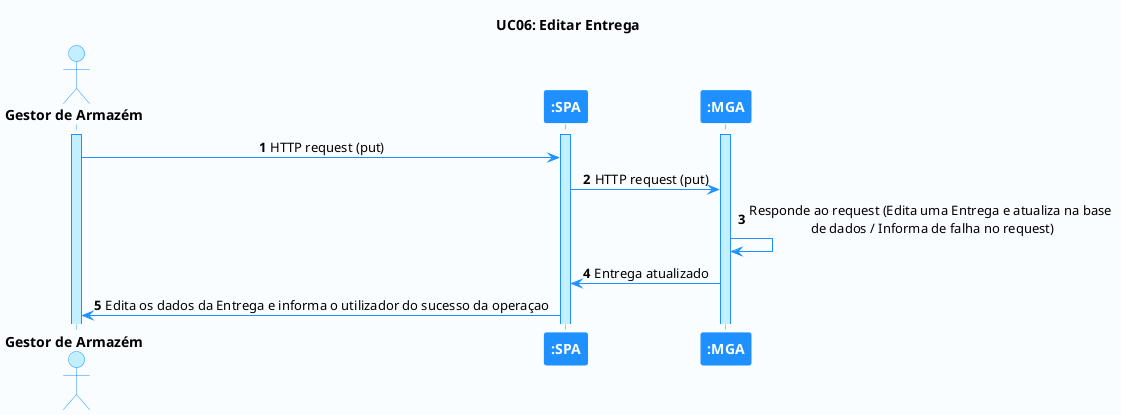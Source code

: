 @startuml hello

'-Style----------------------------------------------------------------------------------------------------------------

autonumber

skinparam DefaultTextAlignment center

skinparam BackgroundColor #fafdff

skinparam sequence {
    LifeLineBorderColor DodgerBlue
    LifeLineBackgroundColor APPLICATION

    ActorBackgroundColor APPLICATION
    ActorBorderColor DodgerBlue

    BackgroundColor #FFFFFF
    ArrowColor DodgerBlue
    BorderColor DodgerBlue

    ParticipantBackgroundColor DodgerBlue
    ParticipantFontColor #FFFFFF
    ParticipantBorderColor DodgerBlue

    GroupBorderColor #082642
    GroupBackgroundColor APPLICATION
}

skinparam note {
    LifeLineBorderColor DodgerBlue
    LifeLineBackgroundColor APPLICATION

    ActorBackgroundColor APPLICATION
    ActorBorderColor DodgerBlue

    BackgroundColor #FFFFFF
    ArrowColor DodgerBlue
    BorderColor DodgerBlue

    ParticipantBackgroundColor DodgerBlue
    ParticipantFontColor #FFFFFF
    ParticipantBorderColor DodgerBlue

    GroupBorderColor #082642
    GroupBackgroundColor APPLICATION
}

'-Title----------------------------------------------------------------------------------------------------------------

title UC06: Editar Entrega

'-Actors/Participants--------------------------------------------------------------------------------------------------

actor "<b>Gestor de Armazém" as A
participant "<b>:SPA" as SPA
participant "<b>:MGA" as M

'-Associations---------------------------------------------------------------------------------------------------------

activate A
activate SPA
activate M

A -> SPA: HTTP request (put)
SPA -> M: HTTP request (put)
M -> M: Responde ao request (Edita uma Entrega e atualiza na base \nde dados / Informa de falha no request)
M -> SPA: Entrega atualizado
SPA -> A: Edita os dados da Entrega e informa o utilizador do sucesso da operaçao

'----------------------------------------------------------------------------------------------------------------------

@enduml